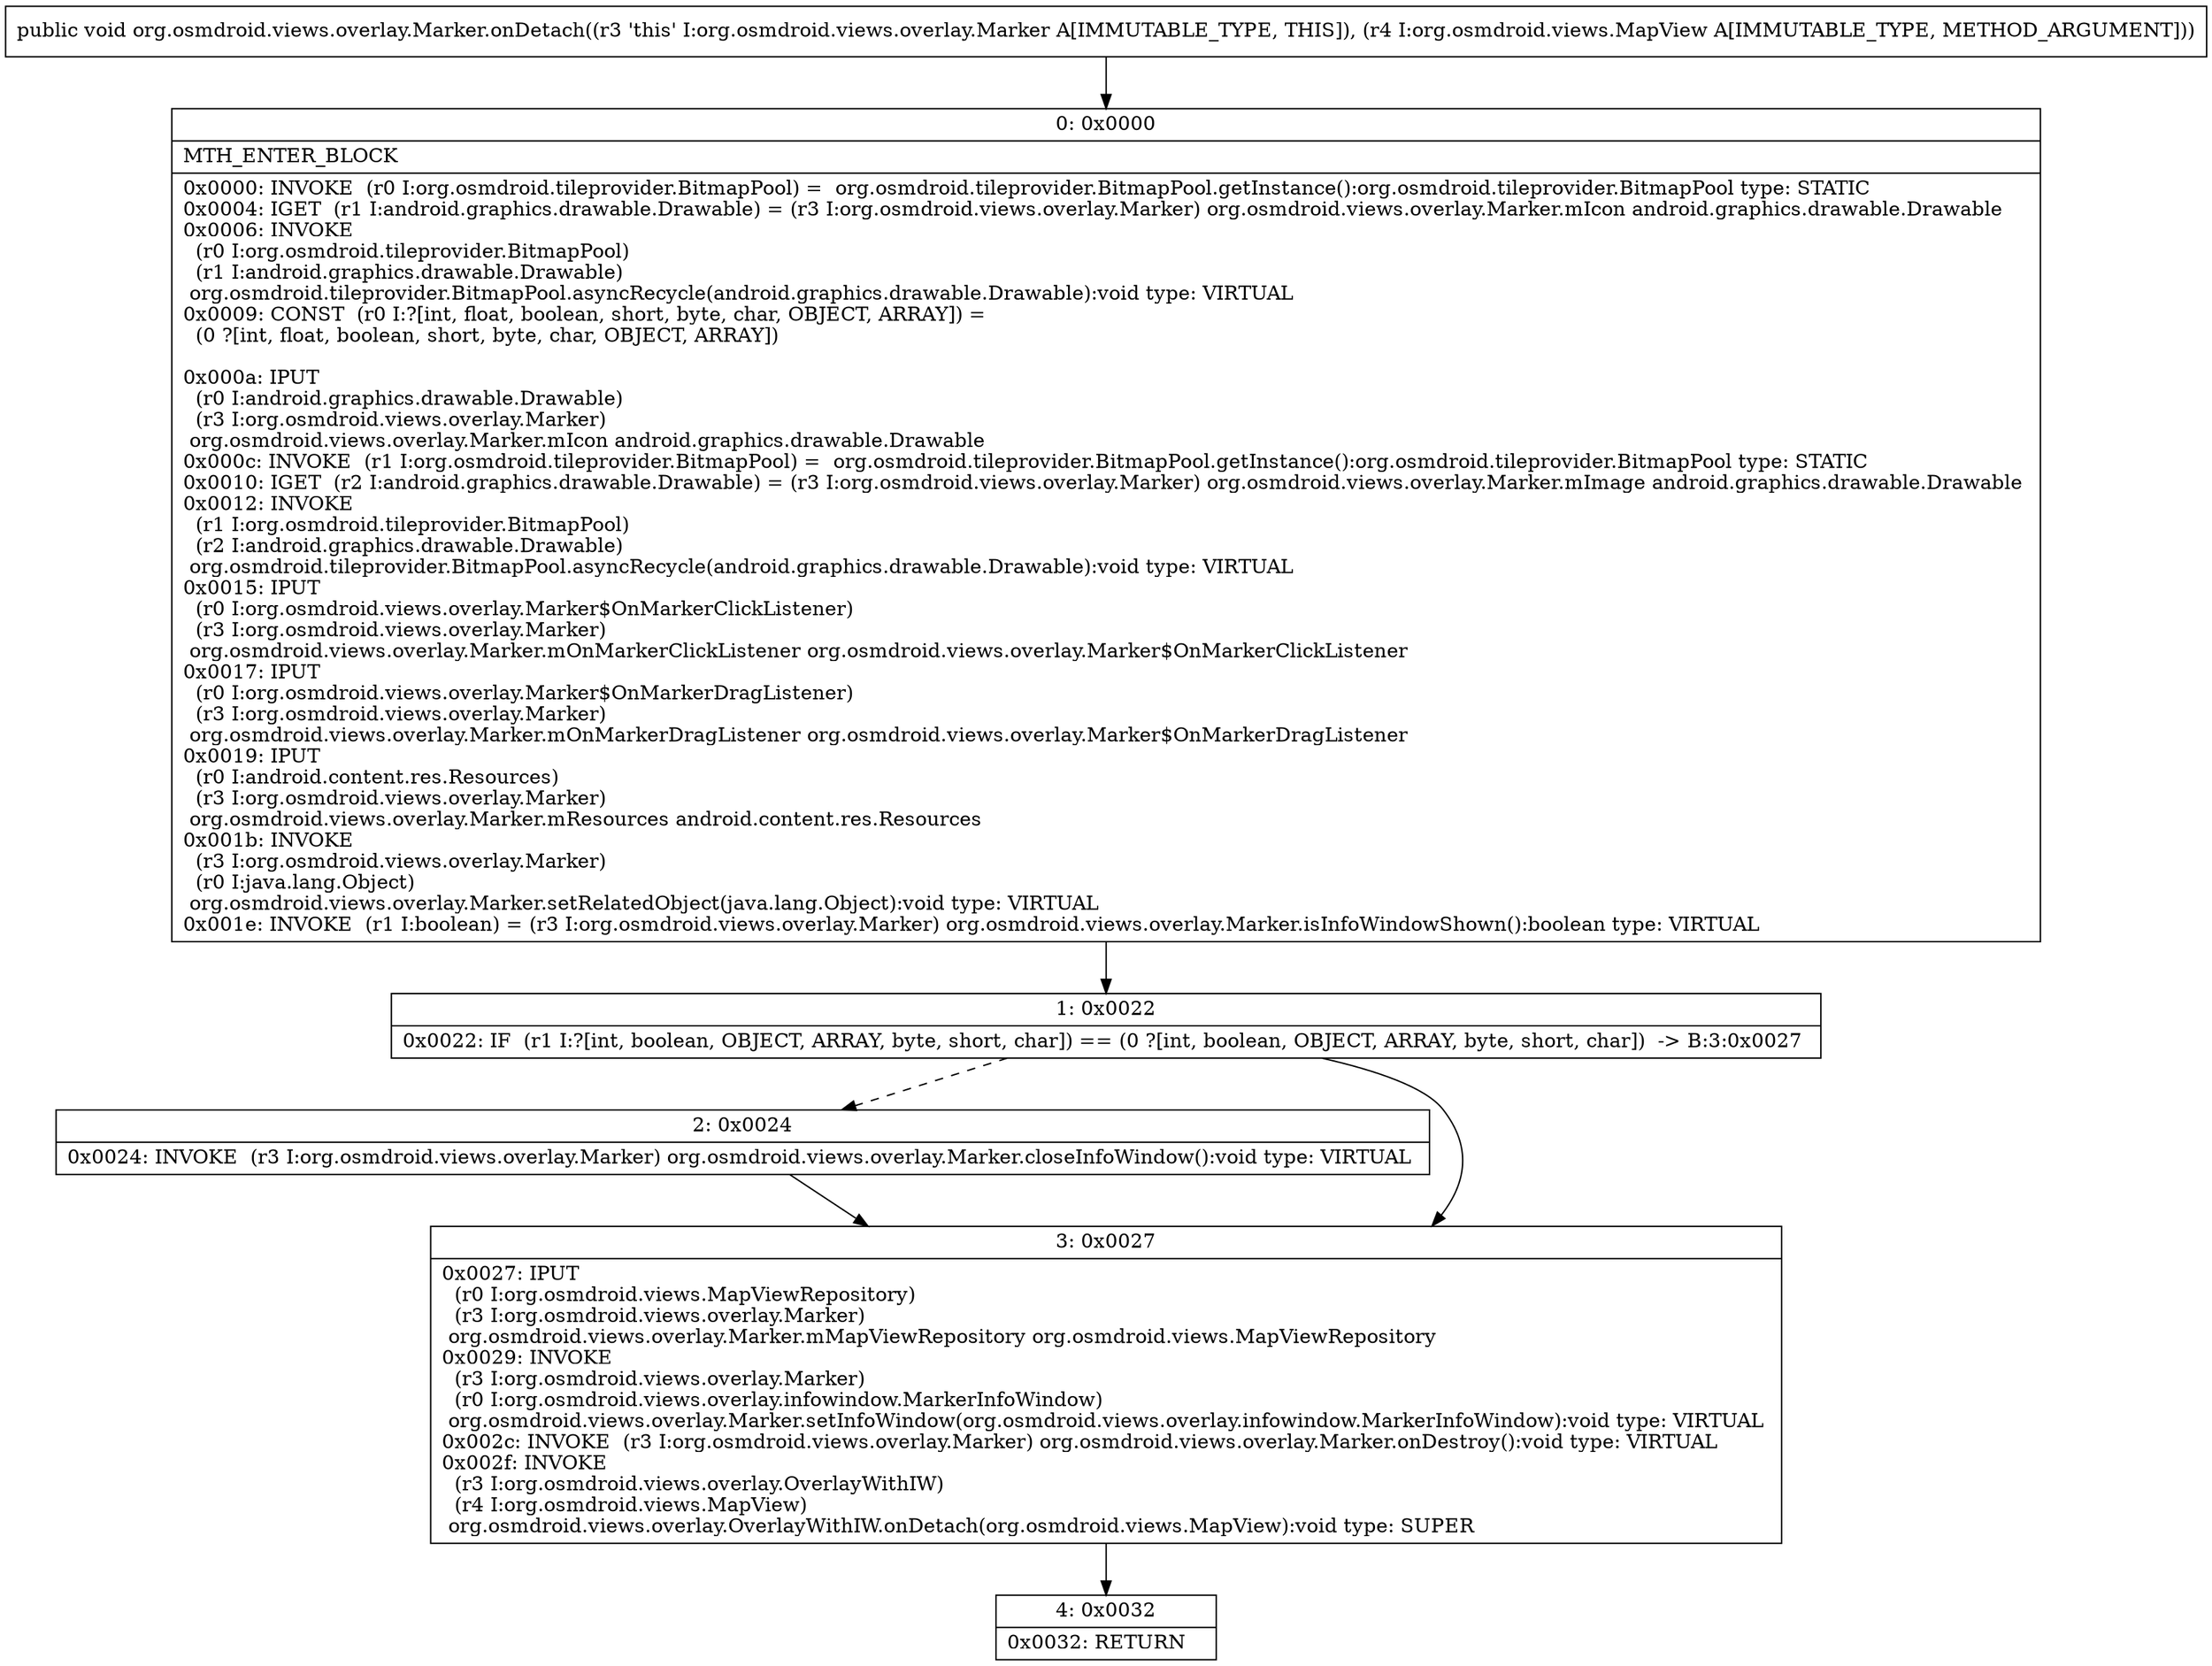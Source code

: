 digraph "CFG fororg.osmdroid.views.overlay.Marker.onDetach(Lorg\/osmdroid\/views\/MapView;)V" {
Node_0 [shape=record,label="{0\:\ 0x0000|MTH_ENTER_BLOCK\l|0x0000: INVOKE  (r0 I:org.osmdroid.tileprovider.BitmapPool) =  org.osmdroid.tileprovider.BitmapPool.getInstance():org.osmdroid.tileprovider.BitmapPool type: STATIC \l0x0004: IGET  (r1 I:android.graphics.drawable.Drawable) = (r3 I:org.osmdroid.views.overlay.Marker) org.osmdroid.views.overlay.Marker.mIcon android.graphics.drawable.Drawable \l0x0006: INVOKE  \l  (r0 I:org.osmdroid.tileprovider.BitmapPool)\l  (r1 I:android.graphics.drawable.Drawable)\l org.osmdroid.tileprovider.BitmapPool.asyncRecycle(android.graphics.drawable.Drawable):void type: VIRTUAL \l0x0009: CONST  (r0 I:?[int, float, boolean, short, byte, char, OBJECT, ARRAY]) = \l  (0 ?[int, float, boolean, short, byte, char, OBJECT, ARRAY])\l \l0x000a: IPUT  \l  (r0 I:android.graphics.drawable.Drawable)\l  (r3 I:org.osmdroid.views.overlay.Marker)\l org.osmdroid.views.overlay.Marker.mIcon android.graphics.drawable.Drawable \l0x000c: INVOKE  (r1 I:org.osmdroid.tileprovider.BitmapPool) =  org.osmdroid.tileprovider.BitmapPool.getInstance():org.osmdroid.tileprovider.BitmapPool type: STATIC \l0x0010: IGET  (r2 I:android.graphics.drawable.Drawable) = (r3 I:org.osmdroid.views.overlay.Marker) org.osmdroid.views.overlay.Marker.mImage android.graphics.drawable.Drawable \l0x0012: INVOKE  \l  (r1 I:org.osmdroid.tileprovider.BitmapPool)\l  (r2 I:android.graphics.drawable.Drawable)\l org.osmdroid.tileprovider.BitmapPool.asyncRecycle(android.graphics.drawable.Drawable):void type: VIRTUAL \l0x0015: IPUT  \l  (r0 I:org.osmdroid.views.overlay.Marker$OnMarkerClickListener)\l  (r3 I:org.osmdroid.views.overlay.Marker)\l org.osmdroid.views.overlay.Marker.mOnMarkerClickListener org.osmdroid.views.overlay.Marker$OnMarkerClickListener \l0x0017: IPUT  \l  (r0 I:org.osmdroid.views.overlay.Marker$OnMarkerDragListener)\l  (r3 I:org.osmdroid.views.overlay.Marker)\l org.osmdroid.views.overlay.Marker.mOnMarkerDragListener org.osmdroid.views.overlay.Marker$OnMarkerDragListener \l0x0019: IPUT  \l  (r0 I:android.content.res.Resources)\l  (r3 I:org.osmdroid.views.overlay.Marker)\l org.osmdroid.views.overlay.Marker.mResources android.content.res.Resources \l0x001b: INVOKE  \l  (r3 I:org.osmdroid.views.overlay.Marker)\l  (r0 I:java.lang.Object)\l org.osmdroid.views.overlay.Marker.setRelatedObject(java.lang.Object):void type: VIRTUAL \l0x001e: INVOKE  (r1 I:boolean) = (r3 I:org.osmdroid.views.overlay.Marker) org.osmdroid.views.overlay.Marker.isInfoWindowShown():boolean type: VIRTUAL \l}"];
Node_1 [shape=record,label="{1\:\ 0x0022|0x0022: IF  (r1 I:?[int, boolean, OBJECT, ARRAY, byte, short, char]) == (0 ?[int, boolean, OBJECT, ARRAY, byte, short, char])  \-\> B:3:0x0027 \l}"];
Node_2 [shape=record,label="{2\:\ 0x0024|0x0024: INVOKE  (r3 I:org.osmdroid.views.overlay.Marker) org.osmdroid.views.overlay.Marker.closeInfoWindow():void type: VIRTUAL \l}"];
Node_3 [shape=record,label="{3\:\ 0x0027|0x0027: IPUT  \l  (r0 I:org.osmdroid.views.MapViewRepository)\l  (r3 I:org.osmdroid.views.overlay.Marker)\l org.osmdroid.views.overlay.Marker.mMapViewRepository org.osmdroid.views.MapViewRepository \l0x0029: INVOKE  \l  (r3 I:org.osmdroid.views.overlay.Marker)\l  (r0 I:org.osmdroid.views.overlay.infowindow.MarkerInfoWindow)\l org.osmdroid.views.overlay.Marker.setInfoWindow(org.osmdroid.views.overlay.infowindow.MarkerInfoWindow):void type: VIRTUAL \l0x002c: INVOKE  (r3 I:org.osmdroid.views.overlay.Marker) org.osmdroid.views.overlay.Marker.onDestroy():void type: VIRTUAL \l0x002f: INVOKE  \l  (r3 I:org.osmdroid.views.overlay.OverlayWithIW)\l  (r4 I:org.osmdroid.views.MapView)\l org.osmdroid.views.overlay.OverlayWithIW.onDetach(org.osmdroid.views.MapView):void type: SUPER \l}"];
Node_4 [shape=record,label="{4\:\ 0x0032|0x0032: RETURN   \l}"];
MethodNode[shape=record,label="{public void org.osmdroid.views.overlay.Marker.onDetach((r3 'this' I:org.osmdroid.views.overlay.Marker A[IMMUTABLE_TYPE, THIS]), (r4 I:org.osmdroid.views.MapView A[IMMUTABLE_TYPE, METHOD_ARGUMENT])) }"];
MethodNode -> Node_0;
Node_0 -> Node_1;
Node_1 -> Node_2[style=dashed];
Node_1 -> Node_3;
Node_2 -> Node_3;
Node_3 -> Node_4;
}

